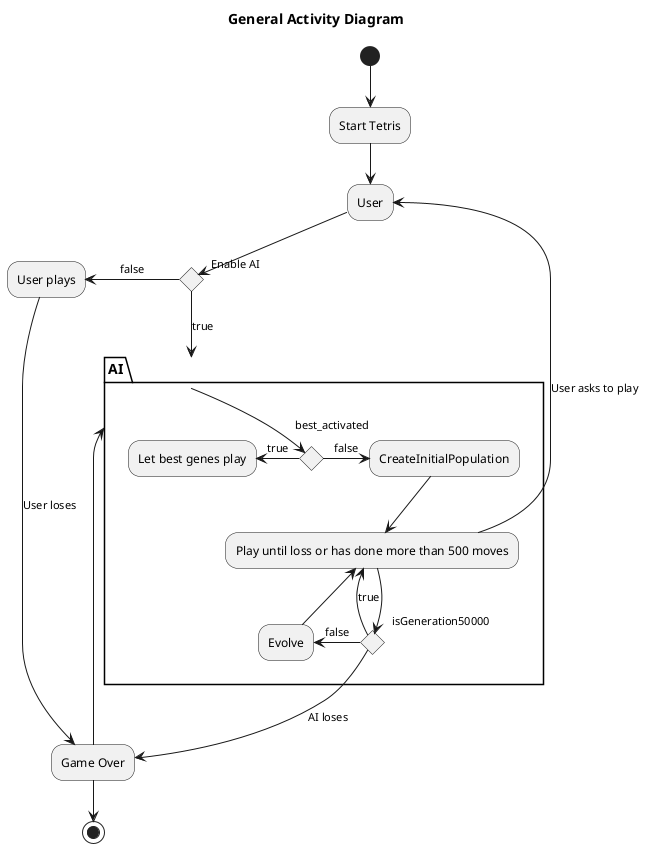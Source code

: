 @startuml generalActivity

title ==General Activity Diagram==

(*) --> "Start Tetris"
-->"User"
if "Enable AI" then
-down->[true] "AI"
else
-left->[false] "User plays"
-->[User loses] "Game Over"
partition AI {
    -up->"AI"
    if "best_activated"
    -left->[true] Let best genes play
    else
    -right->[false] CreateInitialPopulation
    endif
    --> Play until loss or has done more than 500 moves
    if "isGeneration50000"
    -left->[true] "Play until loss or has done more than 500 moves"
    else
    -down->[AI loses]"Game Over"
    else
    -left->[false] Evolve
    -up-> Play until loss or has done more than 500 moves
    endif
}
endif
-up->[User asks to play] User


"Game Over" --> (*)

@enduml 